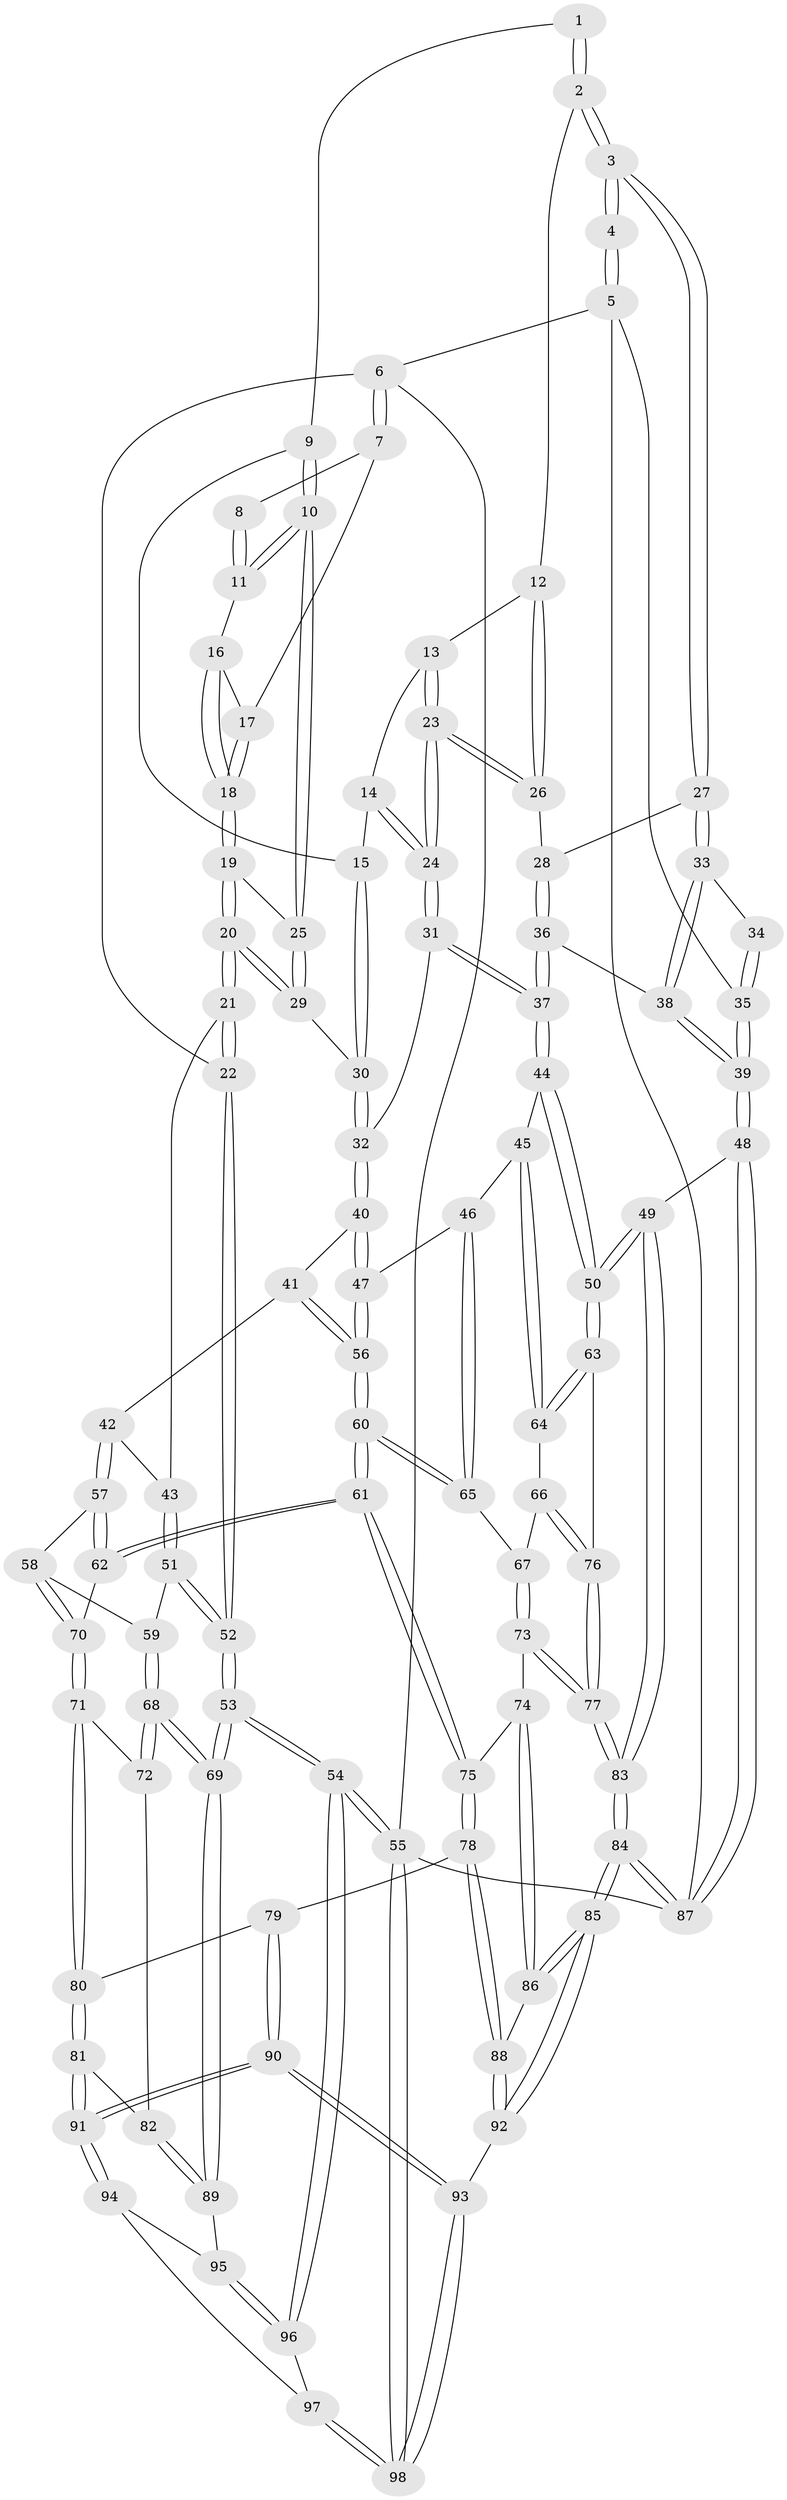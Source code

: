 // Generated by graph-tools (version 1.1) at 2025/11/02/27/25 16:11:54]
// undirected, 98 vertices, 242 edges
graph export_dot {
graph [start="1"]
  node [color=gray90,style=filled];
  1 [pos="+0.6342309770188747+0"];
  2 [pos="+0.8440696221494062+0"];
  3 [pos="+1+0"];
  4 [pos="+1+0"];
  5 [pos="+1+0"];
  6 [pos="+0+0"];
  7 [pos="+0.17049050308113847+0"];
  8 [pos="+0.4702326698063023+0"];
  9 [pos="+0.615851567808226+0"];
  10 [pos="+0.452462702088272+0.1046973155527145"];
  11 [pos="+0.4128509771225561+0.06786605660978831"];
  12 [pos="+0.7041530028737943+0.060642311183949506"];
  13 [pos="+0.6669540854883836+0.1002621435067404"];
  14 [pos="+0.6541868345975214+0.1056181455854119"];
  15 [pos="+0.5851225017079198+0.10016090525389651"];
  16 [pos="+0.39973576435339964+0.0644297333712588"];
  17 [pos="+0.2978301427786106+0"];
  18 [pos="+0.3251495988181387+0.10546727925287484"];
  19 [pos="+0.30663609852174095+0.16518667230230383"];
  20 [pos="+0.21194192975690587+0.24795677710651615"];
  21 [pos="+0.21067830012850627+0.24869801572411399"];
  22 [pos="+0+0"];
  23 [pos="+0.6754676902623523+0.21456118119803166"];
  24 [pos="+0.6450845888113229+0.2234803103434717"];
  25 [pos="+0.4587211523006612+0.13809852169995798"];
  26 [pos="+0.6907222664654278+0.2114853503837689"];
  27 [pos="+0.8173817455535887+0.16602898131447302"];
  28 [pos="+0.7466638102341602+0.21370760356510263"];
  29 [pos="+0.5333765779304757+0.22109674736235618"];
  30 [pos="+0.5413626052975531+0.22651956267314086"];
  31 [pos="+0.613430943821894+0.23508002270718337"];
  32 [pos="+0.5533329451984269+0.24661752428097145"];
  33 [pos="+0.8791811377005532+0.2470825001560003"];
  34 [pos="+0.9467264468335318+0.22884013422453087"];
  35 [pos="+1+0.47033667438501214"];
  36 [pos="+0.784384981867548+0.344614332558827"];
  37 [pos="+0.7642352396059695+0.37709683271390804"];
  38 [pos="+0.8805546006402999+0.319064692786108"];
  39 [pos="+1+0.4986301202881561"];
  40 [pos="+0.5414696032598927+0.3005284633294774"];
  41 [pos="+0.3359227253937569+0.37833943197178455"];
  42 [pos="+0.28476466775085785+0.3602985593703204"];
  43 [pos="+0.220829688160802+0.2790288168057732"];
  44 [pos="+0.7641418609878772+0.3773641350421208"];
  45 [pos="+0.6748844475942962+0.44528456723916443"];
  46 [pos="+0.6335685907791747+0.44108819678405825"];
  47 [pos="+0.5827928627932283+0.40692108958450546"];
  48 [pos="+1+0.5857000077796796"];
  49 [pos="+1+0.606583647366735"];
  50 [pos="+1+0.6065628379859359"];
  51 [pos="+0.09052733867696036+0.4511276737990021"];
  52 [pos="+0+0.3750390920435399"];
  53 [pos="+0+0.6704522776304108"];
  54 [pos="+0+1"];
  55 [pos="+0+1"];
  56 [pos="+0.4296881971557537+0.5416594818415448"];
  57 [pos="+0.23305488010838574+0.4946830206752014"];
  58 [pos="+0.16313082897442863+0.5517166179321176"];
  59 [pos="+0.13527276204580602+0.5419296541315999"];
  60 [pos="+0.4280541068960862+0.5549527447859506"];
  61 [pos="+0.40402465798165604+0.6061355466589207"];
  62 [pos="+0.3580015980274549+0.5837339396815117"];
  63 [pos="+0.8507107789968285+0.6102675598905214"];
  64 [pos="+0.7716848510959278+0.5709618051405899"];
  65 [pos="+0.6000723202825421+0.5781642030896228"];
  66 [pos="+0.6637595268074123+0.6099028014613777"];
  67 [pos="+0.6100441049762345+0.6023708635255082"];
  68 [pos="+0+0.6709373916433817"];
  69 [pos="+0+0.6740771953832533"];
  70 [pos="+0.17601587042767916+0.5827365992152548"];
  71 [pos="+0.19183680041009482+0.6513507276849817"];
  72 [pos="+0.16997748216098066+0.6737082968116883"];
  73 [pos="+0.5761743879676297+0.6779966812520299"];
  74 [pos="+0.556814897955781+0.68308185196845"];
  75 [pos="+0.4033304097060519+0.6229763070329849"];
  76 [pos="+0.6936861059150267+0.7495954097400657"];
  77 [pos="+0.6867976128199854+0.7594585811125238"];
  78 [pos="+0.365395194421779+0.6909526991248977"];
  79 [pos="+0.3501385769985768+0.6978380717389908"];
  80 [pos="+0.3218932406016886+0.704248386374156"];
  81 [pos="+0.26256287169522435+0.7832047671734056"];
  82 [pos="+0.14814307931229956+0.7474778716136458"];
  83 [pos="+0.6793274461941475+1"];
  84 [pos="+0.6777065560521983+1"];
  85 [pos="+0.6764801008819549+1"];
  86 [pos="+0.5214312385691885+0.7890399003585091"];
  87 [pos="+1+1"];
  88 [pos="+0.40411084815530596+0.740083113269061"];
  89 [pos="+0.10393588468367713+0.8009928733473474"];
  90 [pos="+0.3294185830824397+1"];
  91 [pos="+0.2303055470132531+0.891965101642273"];
  92 [pos="+0.449661988569035+1"];
  93 [pos="+0.3395224699774241+1"];
  94 [pos="+0.13144860559469868+0.8374610709560454"];
  95 [pos="+0.11038677084278722+0.8177990098405001"];
  96 [pos="+0.0017143811206825651+0.9374070398039677"];
  97 [pos="+0.09968801868992946+0.9214939362406775"];
  98 [pos="+0.29465005548005885+1"];
  1 -- 2;
  1 -- 2;
  1 -- 9;
  2 -- 3;
  2 -- 3;
  2 -- 12;
  3 -- 4;
  3 -- 4;
  3 -- 27;
  3 -- 27;
  4 -- 5;
  4 -- 5;
  5 -- 6;
  5 -- 35;
  5 -- 87;
  6 -- 7;
  6 -- 7;
  6 -- 22;
  6 -- 55;
  7 -- 8;
  7 -- 17;
  8 -- 11;
  8 -- 11;
  9 -- 10;
  9 -- 10;
  9 -- 15;
  10 -- 11;
  10 -- 11;
  10 -- 25;
  10 -- 25;
  11 -- 16;
  12 -- 13;
  12 -- 26;
  12 -- 26;
  13 -- 14;
  13 -- 23;
  13 -- 23;
  14 -- 15;
  14 -- 24;
  14 -- 24;
  15 -- 30;
  15 -- 30;
  16 -- 17;
  16 -- 18;
  16 -- 18;
  17 -- 18;
  17 -- 18;
  18 -- 19;
  18 -- 19;
  19 -- 20;
  19 -- 20;
  19 -- 25;
  20 -- 21;
  20 -- 21;
  20 -- 29;
  20 -- 29;
  21 -- 22;
  21 -- 22;
  21 -- 43;
  22 -- 52;
  22 -- 52;
  23 -- 24;
  23 -- 24;
  23 -- 26;
  23 -- 26;
  24 -- 31;
  24 -- 31;
  25 -- 29;
  25 -- 29;
  26 -- 28;
  27 -- 28;
  27 -- 33;
  27 -- 33;
  28 -- 36;
  28 -- 36;
  29 -- 30;
  30 -- 32;
  30 -- 32;
  31 -- 32;
  31 -- 37;
  31 -- 37;
  32 -- 40;
  32 -- 40;
  33 -- 34;
  33 -- 38;
  33 -- 38;
  34 -- 35;
  34 -- 35;
  35 -- 39;
  35 -- 39;
  36 -- 37;
  36 -- 37;
  36 -- 38;
  37 -- 44;
  37 -- 44;
  38 -- 39;
  38 -- 39;
  39 -- 48;
  39 -- 48;
  40 -- 41;
  40 -- 47;
  40 -- 47;
  41 -- 42;
  41 -- 56;
  41 -- 56;
  42 -- 43;
  42 -- 57;
  42 -- 57;
  43 -- 51;
  43 -- 51;
  44 -- 45;
  44 -- 50;
  44 -- 50;
  45 -- 46;
  45 -- 64;
  45 -- 64;
  46 -- 47;
  46 -- 65;
  46 -- 65;
  47 -- 56;
  47 -- 56;
  48 -- 49;
  48 -- 87;
  48 -- 87;
  49 -- 50;
  49 -- 50;
  49 -- 83;
  49 -- 83;
  50 -- 63;
  50 -- 63;
  51 -- 52;
  51 -- 52;
  51 -- 59;
  52 -- 53;
  52 -- 53;
  53 -- 54;
  53 -- 54;
  53 -- 69;
  53 -- 69;
  54 -- 55;
  54 -- 55;
  54 -- 96;
  54 -- 96;
  55 -- 98;
  55 -- 98;
  55 -- 87;
  56 -- 60;
  56 -- 60;
  57 -- 58;
  57 -- 62;
  57 -- 62;
  58 -- 59;
  58 -- 70;
  58 -- 70;
  59 -- 68;
  59 -- 68;
  60 -- 61;
  60 -- 61;
  60 -- 65;
  60 -- 65;
  61 -- 62;
  61 -- 62;
  61 -- 75;
  61 -- 75;
  62 -- 70;
  63 -- 64;
  63 -- 64;
  63 -- 76;
  64 -- 66;
  65 -- 67;
  66 -- 67;
  66 -- 76;
  66 -- 76;
  67 -- 73;
  67 -- 73;
  68 -- 69;
  68 -- 69;
  68 -- 72;
  68 -- 72;
  69 -- 89;
  69 -- 89;
  70 -- 71;
  70 -- 71;
  71 -- 72;
  71 -- 80;
  71 -- 80;
  72 -- 82;
  73 -- 74;
  73 -- 77;
  73 -- 77;
  74 -- 75;
  74 -- 86;
  74 -- 86;
  75 -- 78;
  75 -- 78;
  76 -- 77;
  76 -- 77;
  77 -- 83;
  77 -- 83;
  78 -- 79;
  78 -- 88;
  78 -- 88;
  79 -- 80;
  79 -- 90;
  79 -- 90;
  80 -- 81;
  80 -- 81;
  81 -- 82;
  81 -- 91;
  81 -- 91;
  82 -- 89;
  82 -- 89;
  83 -- 84;
  83 -- 84;
  84 -- 85;
  84 -- 85;
  84 -- 87;
  84 -- 87;
  85 -- 86;
  85 -- 86;
  85 -- 92;
  85 -- 92;
  86 -- 88;
  88 -- 92;
  88 -- 92;
  89 -- 95;
  90 -- 91;
  90 -- 91;
  90 -- 93;
  90 -- 93;
  91 -- 94;
  91 -- 94;
  92 -- 93;
  93 -- 98;
  93 -- 98;
  94 -- 95;
  94 -- 97;
  95 -- 96;
  95 -- 96;
  96 -- 97;
  97 -- 98;
  97 -- 98;
}
